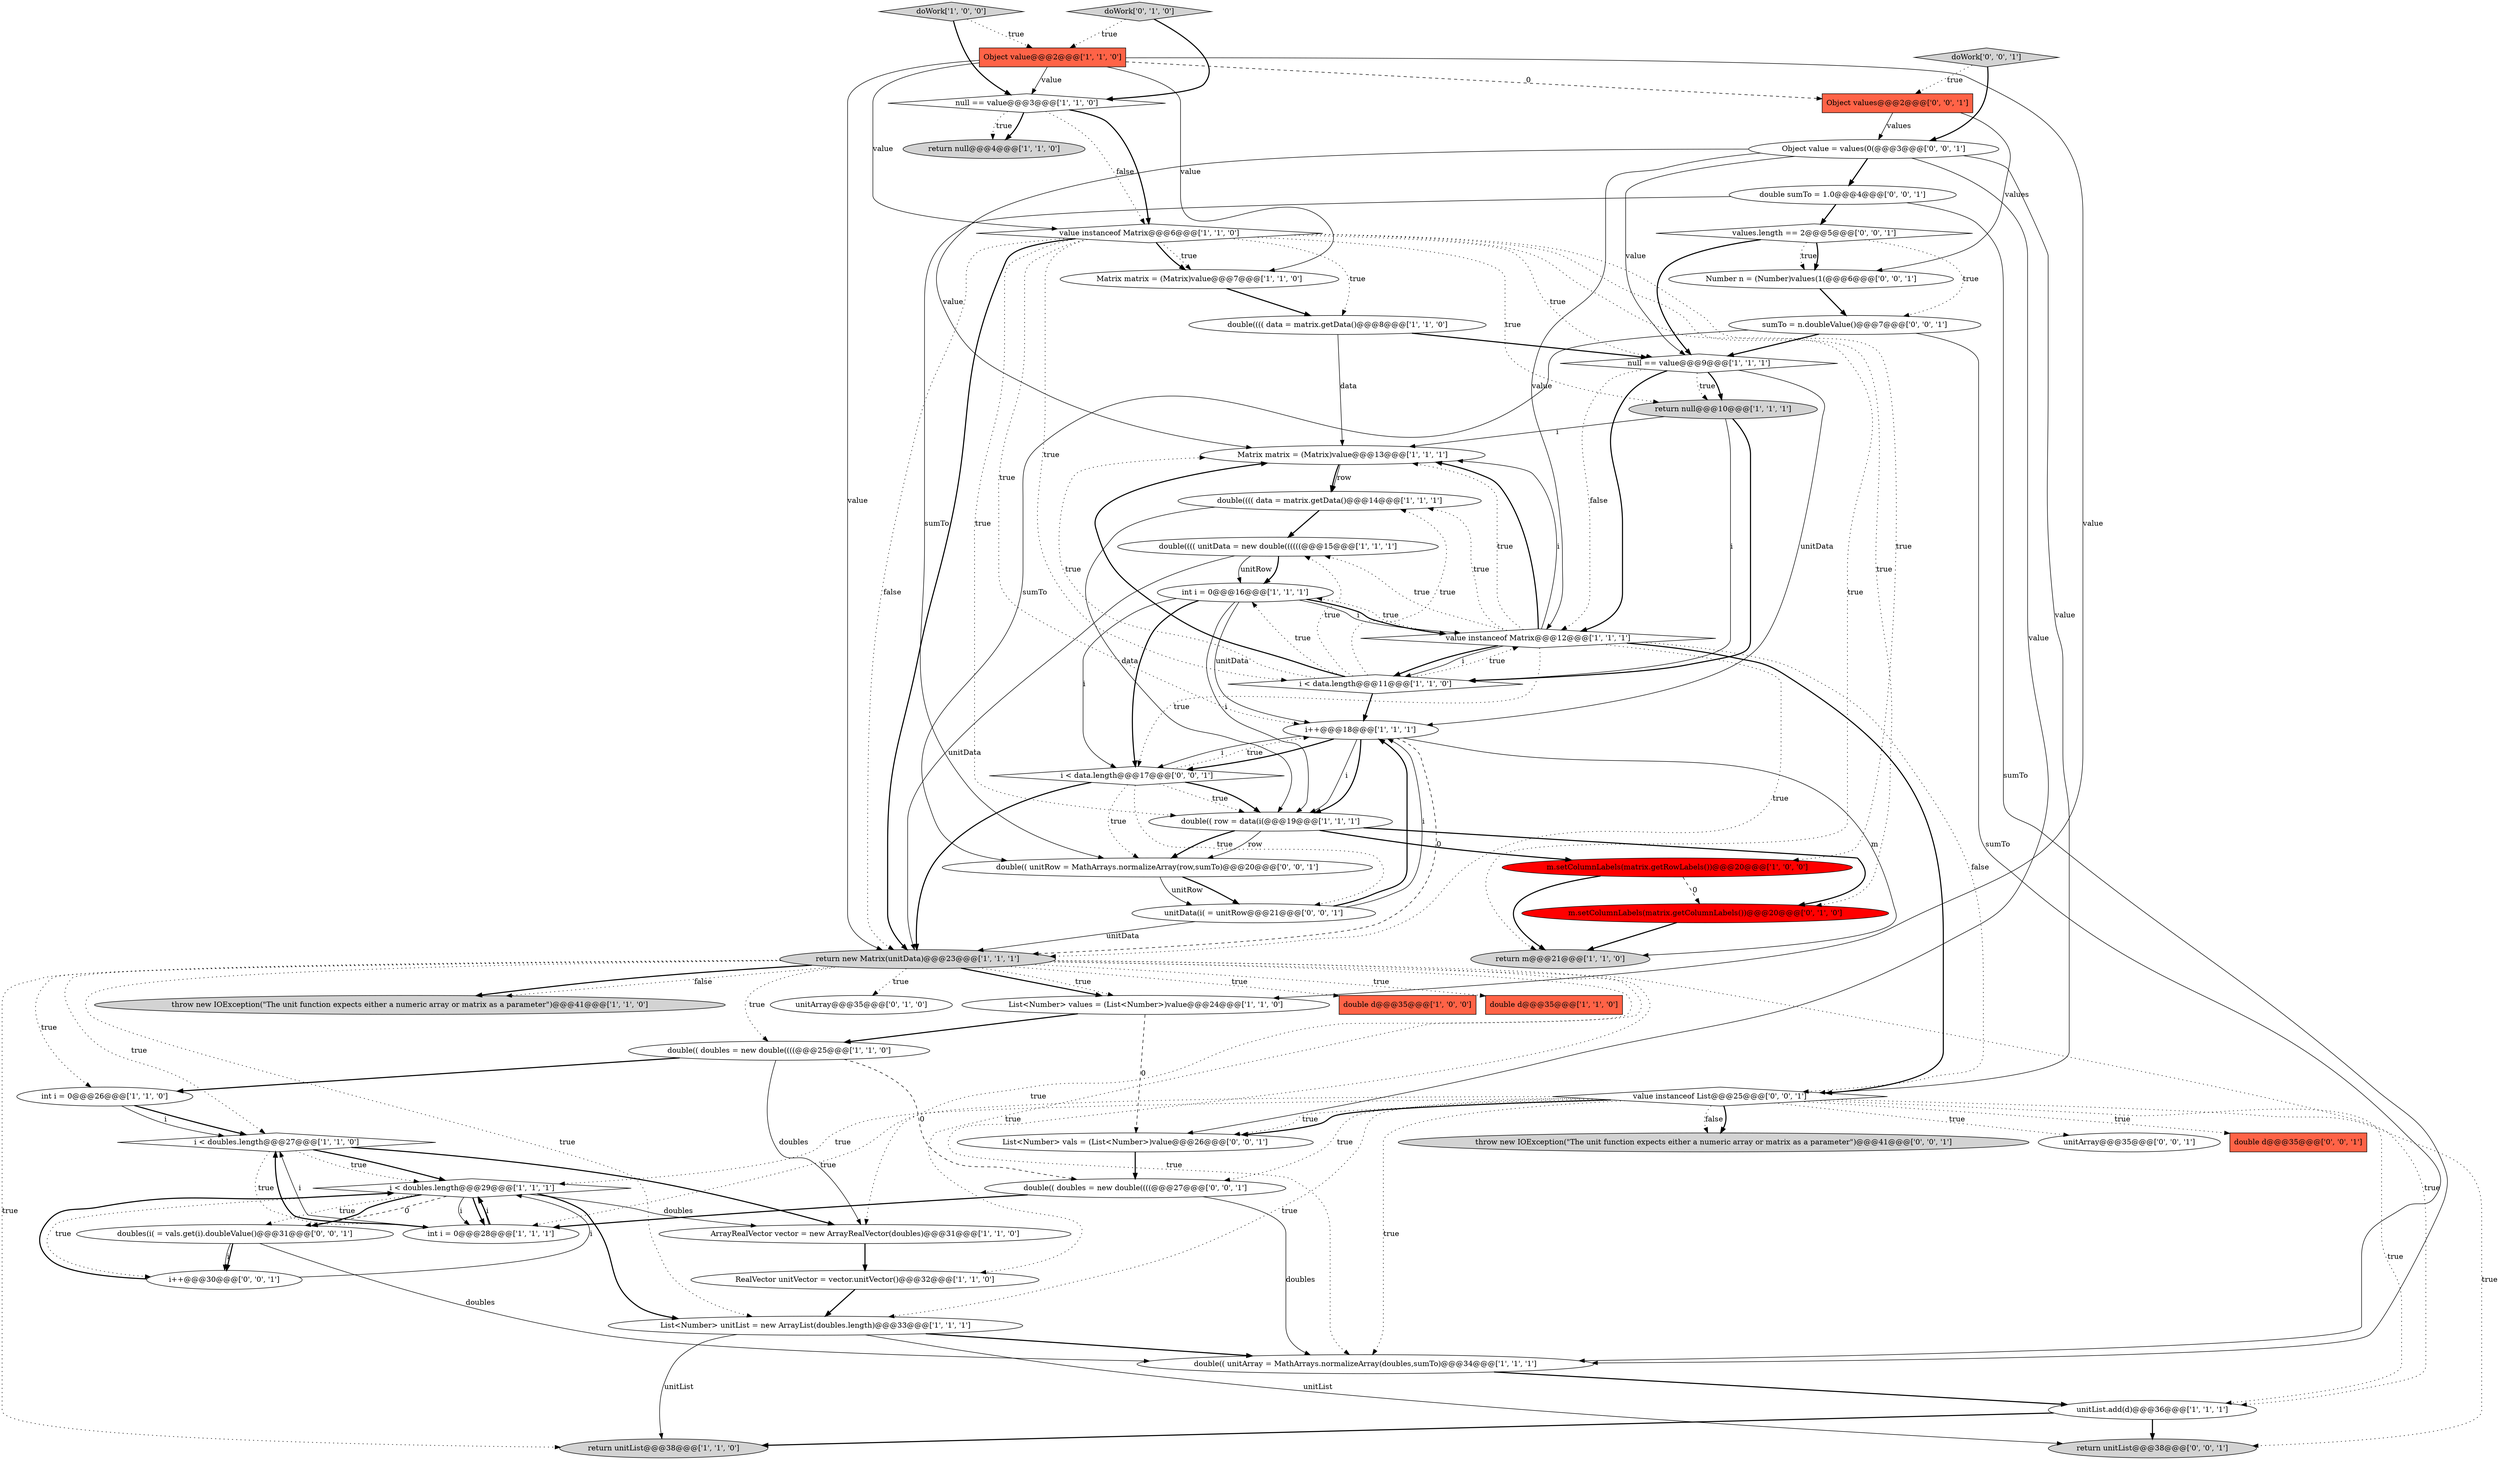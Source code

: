 digraph {
32 [style = filled, label = "null == value@@@9@@@['1', '1', '1']", fillcolor = white, shape = diamond image = "AAA0AAABBB1BBB"];
28 [style = filled, label = "double(((( unitData = new double((((((@@@15@@@['1', '1', '1']", fillcolor = white, shape = ellipse image = "AAA0AAABBB1BBB"];
30 [style = filled, label = "return null@@@10@@@['1', '1', '1']", fillcolor = lightgray, shape = ellipse image = "AAA0AAABBB1BBB"];
10 [style = filled, label = "int i = 0@@@26@@@['1', '1', '0']", fillcolor = white, shape = ellipse image = "AAA0AAABBB1BBB"];
19 [style = filled, label = "i < doubles.length@@@29@@@['1', '1', '1']", fillcolor = white, shape = diamond image = "AAA0AAABBB1BBB"];
6 [style = filled, label = "int i = 0@@@16@@@['1', '1', '1']", fillcolor = white, shape = ellipse image = "AAA0AAABBB1BBB"];
12 [style = filled, label = "null == value@@@3@@@['1', '1', '0']", fillcolor = white, shape = diamond image = "AAA0AAABBB1BBB"];
11 [style = filled, label = "unitList.add(d)@@@36@@@['1', '1', '1']", fillcolor = white, shape = ellipse image = "AAA0AAABBB1BBB"];
33 [style = filled, label = "double(( unitArray = MathArrays.normalizeArray(doubles,sumTo)@@@34@@@['1', '1', '1']", fillcolor = white, shape = ellipse image = "AAA0AAABBB1BBB"];
23 [style = filled, label = "i++@@@18@@@['1', '1', '1']", fillcolor = white, shape = ellipse image = "AAA0AAABBB1BBB"];
34 [style = filled, label = "double(( doubles = new double((((@@@25@@@['1', '1', '0']", fillcolor = white, shape = ellipse image = "AAA0AAABBB1BBB"];
43 [style = filled, label = "Object value = values(0(@@@3@@@['0', '0', '1']", fillcolor = white, shape = ellipse image = "AAA0AAABBB3BBB"];
47 [style = filled, label = "i++@@@30@@@['0', '0', '1']", fillcolor = white, shape = ellipse image = "AAA0AAABBB3BBB"];
13 [style = filled, label = "return null@@@4@@@['1', '1', '0']", fillcolor = lightgray, shape = ellipse image = "AAA0AAABBB1BBB"];
27 [style = filled, label = "Matrix matrix = (Matrix)value@@@13@@@['1', '1', '1']", fillcolor = white, shape = ellipse image = "AAA0AAABBB1BBB"];
48 [style = filled, label = "double sumTo = 1.0@@@4@@@['0', '0', '1']", fillcolor = white, shape = ellipse image = "AAA0AAABBB3BBB"];
0 [style = filled, label = "ArrayRealVector vector = new ArrayRealVector(doubles)@@@31@@@['1', '1', '0']", fillcolor = white, shape = ellipse image = "AAA0AAABBB1BBB"];
7 [style = filled, label = "value instanceof Matrix@@@12@@@['1', '1', '1']", fillcolor = white, shape = diamond image = "AAA0AAABBB1BBB"];
37 [style = filled, label = "doWork['0', '1', '0']", fillcolor = lightgray, shape = diamond image = "AAA0AAABBB2BBB"];
55 [style = filled, label = "throw new IOException(\"The unit function expects either a numeric array or matrix as a parameter\")@@@41@@@['0', '0', '1']", fillcolor = lightgray, shape = ellipse image = "AAA0AAABBB3BBB"];
40 [style = filled, label = "values.length == 2@@@5@@@['0', '0', '1']", fillcolor = white, shape = diamond image = "AAA0AAABBB3BBB"];
38 [style = filled, label = "doubles(i( = vals.get(i).doubleValue()@@@31@@@['0', '0', '1']", fillcolor = white, shape = ellipse image = "AAA0AAABBB3BBB"];
50 [style = filled, label = "unitArray@@@35@@@['0', '0', '1']", fillcolor = white, shape = ellipse image = "AAA0AAABBB3BBB"];
8 [style = filled, label = "value instanceof Matrix@@@6@@@['1', '1', '0']", fillcolor = white, shape = diamond image = "AAA0AAABBB1BBB"];
24 [style = filled, label = "return m@@@21@@@['1', '1', '0']", fillcolor = lightgray, shape = ellipse image = "AAA0AAABBB1BBB"];
51 [style = filled, label = "Number n = (Number)values(1(@@@6@@@['0', '0', '1']", fillcolor = white, shape = ellipse image = "AAA0AAABBB3BBB"];
15 [style = filled, label = "double(((( data = matrix.getData()@@@8@@@['1', '1', '0']", fillcolor = white, shape = ellipse image = "AAA0AAABBB1BBB"];
17 [style = filled, label = "double d@@@35@@@['1', '0', '0']", fillcolor = tomato, shape = box image = "AAA0AAABBB1BBB"];
22 [style = filled, label = "double(((( data = matrix.getData()@@@14@@@['1', '1', '1']", fillcolor = white, shape = ellipse image = "AAA0AAABBB1BBB"];
26 [style = filled, label = "double d@@@35@@@['1', '1', '0']", fillcolor = tomato, shape = box image = "AAA0AAABBB1BBB"];
29 [style = filled, label = "double(( row = data(i(@@@19@@@['1', '1', '1']", fillcolor = white, shape = ellipse image = "AAA0AAABBB1BBB"];
42 [style = filled, label = "List<Number> vals = (List<Number>)value@@@26@@@['0', '0', '1']", fillcolor = white, shape = ellipse image = "AAA0AAABBB3BBB"];
14 [style = filled, label = "i < data.length@@@11@@@['1', '1', '0']", fillcolor = white, shape = diamond image = "AAA0AAABBB1BBB"];
4 [style = filled, label = "int i = 0@@@28@@@['1', '1', '1']", fillcolor = white, shape = ellipse image = "AAA0AAABBB1BBB"];
18 [style = filled, label = "RealVector unitVector = vector.unitVector()@@@32@@@['1', '1', '0']", fillcolor = white, shape = ellipse image = "AAA0AAABBB1BBB"];
35 [style = filled, label = "m.setColumnLabels(matrix.getColumnLabels())@@@20@@@['0', '1', '0']", fillcolor = red, shape = ellipse image = "AAA1AAABBB2BBB"];
49 [style = filled, label = "double(( unitRow = MathArrays.normalizeArray(row,sumTo)@@@20@@@['0', '0', '1']", fillcolor = white, shape = ellipse image = "AAA0AAABBB3BBB"];
52 [style = filled, label = "value instanceof List@@@25@@@['0', '0', '1']", fillcolor = white, shape = diamond image = "AAA0AAABBB3BBB"];
54 [style = filled, label = "double(( doubles = new double((((@@@27@@@['0', '0', '1']", fillcolor = white, shape = ellipse image = "AAA0AAABBB3BBB"];
3 [style = filled, label = "i < doubles.length@@@27@@@['1', '1', '0']", fillcolor = white, shape = diamond image = "AAA0AAABBB1BBB"];
1 [style = filled, label = "doWork['1', '0', '0']", fillcolor = lightgray, shape = diamond image = "AAA0AAABBB1BBB"];
9 [style = filled, label = "List<Number> values = (List<Number>)value@@@24@@@['1', '1', '0']", fillcolor = white, shape = ellipse image = "AAA0AAABBB1BBB"];
20 [style = filled, label = "Matrix matrix = (Matrix)value@@@7@@@['1', '1', '0']", fillcolor = white, shape = ellipse image = "AAA0AAABBB1BBB"];
25 [style = filled, label = "List<Number> unitList = new ArrayList(doubles.length)@@@33@@@['1', '1', '1']", fillcolor = white, shape = ellipse image = "AAA0AAABBB1BBB"];
46 [style = filled, label = "double d@@@35@@@['0', '0', '1']", fillcolor = tomato, shape = box image = "AAA0AAABBB3BBB"];
56 [style = filled, label = "Object values@@@2@@@['0', '0', '1']", fillcolor = tomato, shape = box image = "AAA0AAABBB3BBB"];
39 [style = filled, label = "return unitList@@@38@@@['0', '0', '1']", fillcolor = lightgray, shape = ellipse image = "AAA0AAABBB3BBB"];
31 [style = filled, label = "throw new IOException(\"The unit function expects either a numeric array or matrix as a parameter\")@@@41@@@['1', '1', '0']", fillcolor = lightgray, shape = ellipse image = "AAA0AAABBB1BBB"];
41 [style = filled, label = "sumTo = n.doubleValue()@@@7@@@['0', '0', '1']", fillcolor = white, shape = ellipse image = "AAA0AAABBB3BBB"];
5 [style = filled, label = "return unitList@@@38@@@['1', '1', '0']", fillcolor = lightgray, shape = ellipse image = "AAA0AAABBB1BBB"];
36 [style = filled, label = "unitArray@@@35@@@['0', '1', '0']", fillcolor = white, shape = ellipse image = "AAA0AAABBB2BBB"];
45 [style = filled, label = "unitData(i( = unitRow@@@21@@@['0', '0', '1']", fillcolor = white, shape = ellipse image = "AAA0AAABBB3BBB"];
2 [style = filled, label = "return new Matrix(unitData)@@@23@@@['1', '1', '1']", fillcolor = lightgray, shape = ellipse image = "AAA0AAABBB1BBB"];
16 [style = filled, label = "m.setColumnLabels(matrix.getRowLabels())@@@20@@@['1', '0', '0']", fillcolor = red, shape = ellipse image = "AAA1AAABBB1BBB"];
53 [style = filled, label = "doWork['0', '0', '1']", fillcolor = lightgray, shape = diamond image = "AAA0AAABBB3BBB"];
44 [style = filled, label = "i < data.length@@@17@@@['0', '0', '1']", fillcolor = white, shape = diamond image = "AAA0AAABBB3BBB"];
21 [style = filled, label = "Object value@@@2@@@['1', '1', '0']", fillcolor = tomato, shape = box image = "AAA0AAABBB1BBB"];
23->24 [style = solid, label="m"];
8->30 [style = dotted, label="true"];
21->2 [style = solid, label="value"];
23->29 [style = solid, label="i"];
28->6 [style = bold, label=""];
25->33 [style = bold, label=""];
32->7 [style = dotted, label="false"];
40->51 [style = dotted, label="true"];
6->44 [style = solid, label="i"];
16->35 [style = dashed, label="0"];
56->43 [style = solid, label="values"];
21->20 [style = solid, label="value"];
8->16 [style = dotted, label="true"];
1->21 [style = dotted, label="true"];
48->49 [style = solid, label="sumTo"];
14->22 [style = dotted, label="true"];
44->49 [style = dotted, label="true"];
28->2 [style = solid, label="unitData"];
52->55 [style = bold, label=""];
7->52 [style = bold, label=""];
34->54 [style = dashed, label="0"];
21->12 [style = solid, label="value"];
2->18 [style = dotted, label="true"];
23->2 [style = dashed, label="0"];
2->11 [style = dotted, label="true"];
2->25 [style = dotted, label="true"];
7->14 [style = bold, label=""];
23->29 [style = bold, label=""];
43->7 [style = solid, label="value"];
33->11 [style = bold, label=""];
19->38 [style = dashed, label="0"];
30->14 [style = solid, label="i"];
8->20 [style = bold, label=""];
3->19 [style = bold, label=""];
52->25 [style = dotted, label="true"];
52->46 [style = dotted, label="true"];
14->7 [style = dotted, label="true"];
32->30 [style = dotted, label="true"];
7->27 [style = dotted, label="true"];
1->12 [style = bold, label=""];
41->49 [style = solid, label="sumTo"];
38->33 [style = solid, label="doubles"];
52->55 [style = dotted, label="false"];
30->14 [style = bold, label=""];
8->20 [style = dotted, label="true"];
10->3 [style = solid, label="i"];
20->15 [style = bold, label=""];
2->10 [style = dotted, label="true"];
40->41 [style = dotted, label="true"];
2->31 [style = bold, label=""];
23->44 [style = bold, label=""];
2->3 [style = dotted, label="true"];
44->2 [style = bold, label=""];
4->3 [style = bold, label=""];
7->6 [style = dotted, label="true"];
41->32 [style = bold, label=""];
2->0 [style = dotted, label="true"];
54->33 [style = solid, label="doubles"];
19->38 [style = dotted, label="true"];
40->51 [style = bold, label=""];
7->52 [style = dotted, label="false"];
4->19 [style = bold, label=""];
8->23 [style = dotted, label="true"];
32->7 [style = bold, label=""];
30->27 [style = solid, label="i"];
2->9 [style = bold, label=""];
6->7 [style = solid, label="i"];
14->27 [style = dotted, label="true"];
27->22 [style = bold, label=""];
8->2 [style = dotted, label="false"];
3->0 [style = bold, label=""];
19->25 [style = bold, label=""];
22->29 [style = solid, label="data"];
52->42 [style = bold, label=""];
43->27 [style = solid, label="value"];
4->19 [style = solid, label="i"];
8->14 [style = dotted, label="true"];
19->4 [style = solid, label="i"];
7->27 [style = solid, label="i"];
18->25 [style = bold, label=""];
38->47 [style = bold, label=""];
44->23 [style = dotted, label="true"];
8->29 [style = dotted, label="true"];
29->35 [style = bold, label=""];
21->56 [style = dashed, label="0"];
7->22 [style = dotted, label="true"];
6->7 [style = bold, label=""];
53->43 [style = bold, label=""];
19->38 [style = bold, label=""];
29->16 [style = bold, label=""];
44->29 [style = dotted, label="true"];
44->45 [style = dotted, label="true"];
19->47 [style = dotted, label="true"];
23->44 [style = solid, label="i"];
7->2 [style = dotted, label="true"];
52->39 [style = dotted, label="true"];
49->45 [style = bold, label=""];
45->23 [style = bold, label=""];
8->35 [style = dotted, label="true"];
9->42 [style = dashed, label="0"];
19->0 [style = solid, label="doubles"];
34->0 [style = solid, label="doubles"];
44->29 [style = bold, label=""];
48->33 [style = solid, label="sumTo"];
29->49 [style = solid, label="row"];
16->24 [style = bold, label=""];
8->15 [style = dotted, label="true"];
52->42 [style = dotted, label="true"];
22->28 [style = bold, label=""];
4->3 [style = solid, label="i"];
29->49 [style = bold, label=""];
32->30 [style = bold, label=""];
56->51 [style = solid, label="values"];
6->44 [style = bold, label=""];
28->6 [style = solid, label="unitRow"];
8->24 [style = dotted, label="true"];
52->19 [style = dotted, label="true"];
37->12 [style = bold, label=""];
43->42 [style = solid, label="value"];
35->24 [style = bold, label=""];
38->47 [style = solid, label="i"];
52->50 [style = dotted, label="true"];
12->13 [style = bold, label=""];
11->5 [style = bold, label=""];
6->23 [style = solid, label="unitData"];
25->5 [style = solid, label="unitList"];
12->13 [style = dotted, label="true"];
2->9 [style = dotted, label="true"];
14->23 [style = bold, label=""];
8->2 [style = bold, label=""];
14->28 [style = dotted, label="true"];
12->8 [style = bold, label=""];
53->56 [style = dotted, label="true"];
40->32 [style = bold, label=""];
2->26 [style = dotted, label="true"];
0->18 [style = bold, label=""];
47->19 [style = solid, label="i"];
2->36 [style = dotted, label="true"];
14->27 [style = bold, label=""];
2->5 [style = dotted, label="true"];
52->54 [style = dotted, label="true"];
43->32 [style = solid, label="value"];
7->28 [style = dotted, label="true"];
7->14 [style = solid, label="i"];
14->6 [style = dotted, label="true"];
43->52 [style = solid, label="value"];
52->11 [style = dotted, label="true"];
52->33 [style = dotted, label="true"];
2->34 [style = dotted, label="true"];
6->29 [style = solid, label="i"];
25->39 [style = solid, label="unitList"];
2->17 [style = dotted, label="true"];
37->21 [style = dotted, label="true"];
43->48 [style = bold, label=""];
3->4 [style = dotted, label="true"];
10->3 [style = bold, label=""];
21->8 [style = solid, label="value"];
8->32 [style = dotted, label="true"];
54->4 [style = bold, label=""];
34->10 [style = bold, label=""];
48->40 [style = bold, label=""];
2->31 [style = dotted, label="false"];
12->8 [style = dotted, label="false"];
3->19 [style = dotted, label="true"];
21->9 [style = solid, label="value"];
32->23 [style = solid, label="unitData"];
2->33 [style = dotted, label="true"];
7->44 [style = dotted, label="true"];
47->19 [style = bold, label=""];
15->27 [style = solid, label="data"];
7->27 [style = bold, label=""];
11->39 [style = bold, label=""];
45->2 [style = solid, label="unitData"];
19->4 [style = bold, label=""];
52->4 [style = dotted, label="true"];
41->33 [style = solid, label="sumTo"];
42->54 [style = bold, label=""];
15->32 [style = bold, label=""];
49->45 [style = solid, label="unitRow"];
51->41 [style = bold, label=""];
45->23 [style = solid, label="i"];
27->22 [style = solid, label="row"];
9->34 [style = bold, label=""];
}
